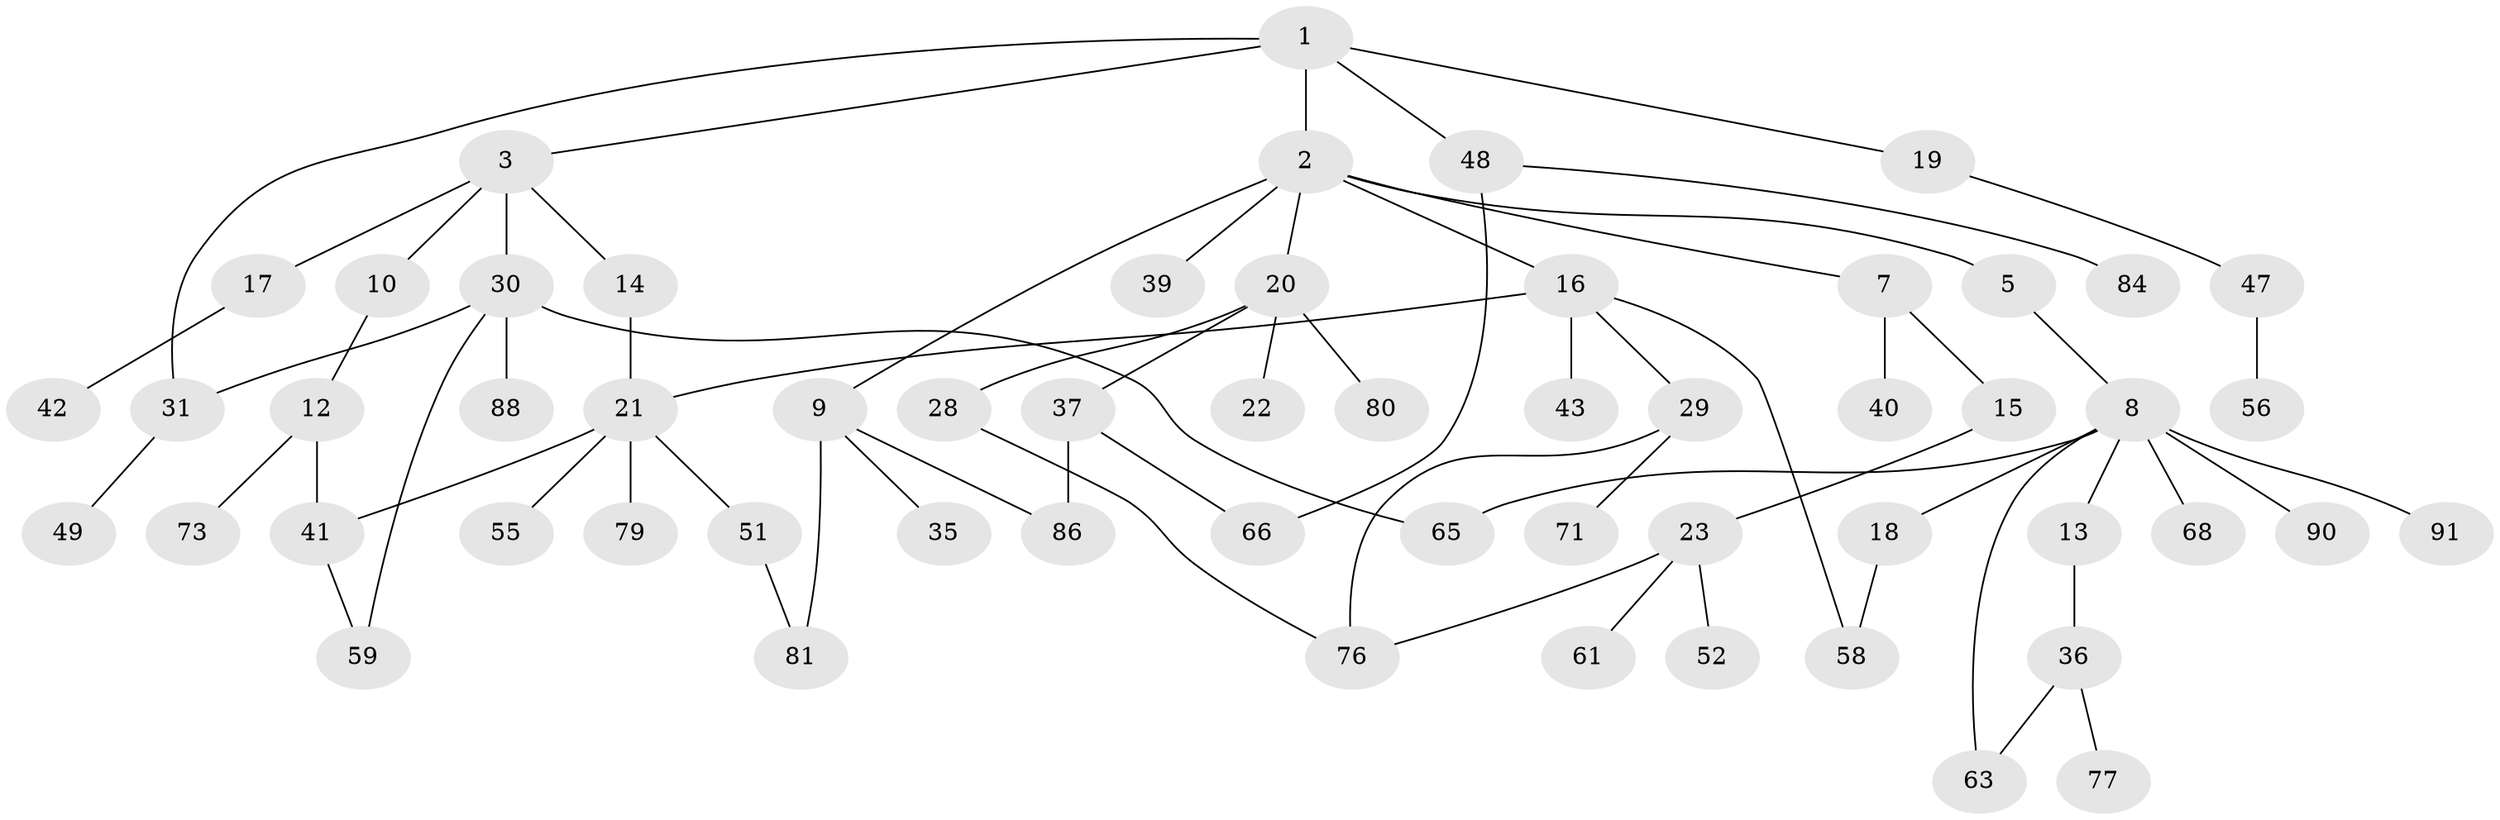 // Generated by graph-tools (version 1.1) at 2025/51/02/27/25 19:51:37]
// undirected, 58 vertices, 69 edges
graph export_dot {
graph [start="1"]
  node [color=gray90,style=filled];
  1 [super="+44"];
  2 [super="+4"];
  3 [super="+6"];
  5 [super="+34"];
  7 [super="+45"];
  8 [super="+11"];
  9 [super="+60"];
  10 [super="+70"];
  12 [super="+27"];
  13 [super="+33"];
  14 [super="+26"];
  15 [super="+92"];
  16 [super="+25"];
  17 [super="+89"];
  18 [super="+82"];
  19;
  20 [super="+24"];
  21 [super="+46"];
  22 [super="+38"];
  23 [super="+78"];
  28 [super="+57"];
  29;
  30 [super="+62"];
  31 [super="+32"];
  35;
  36 [super="+72"];
  37 [super="+54"];
  39 [super="+64"];
  40 [super="+74"];
  41 [super="+50"];
  42;
  43 [super="+67"];
  47;
  48 [super="+83"];
  49 [super="+53"];
  51;
  52;
  55;
  56 [super="+75"];
  58;
  59 [super="+69"];
  61;
  63 [super="+87"];
  65;
  66;
  68;
  71 [super="+85"];
  73;
  76;
  77;
  79;
  80;
  81;
  84;
  86;
  88;
  90;
  91;
  1 -- 2;
  1 -- 3;
  1 -- 19;
  1 -- 48;
  1 -- 31;
  2 -- 5;
  2 -- 9;
  2 -- 16;
  2 -- 20;
  2 -- 7;
  2 -- 39;
  3 -- 14;
  3 -- 17;
  3 -- 30;
  3 -- 10;
  5 -- 8 [weight=2];
  7 -- 15;
  7 -- 40;
  8 -- 13;
  8 -- 18;
  8 -- 68;
  8 -- 90;
  8 -- 65;
  8 -- 91;
  8 -- 63;
  9 -- 35;
  9 -- 81;
  9 -- 86;
  10 -- 12;
  12 -- 73;
  12 -- 41;
  13 -- 36;
  14 -- 21;
  15 -- 23;
  16 -- 29;
  16 -- 21;
  16 -- 58;
  16 -- 43;
  17 -- 42;
  18 -- 58;
  19 -- 47;
  20 -- 22;
  20 -- 80;
  20 -- 37;
  20 -- 28;
  21 -- 79;
  21 -- 51;
  21 -- 55;
  21 -- 41;
  23 -- 52;
  23 -- 61;
  23 -- 76;
  28 -- 76;
  29 -- 71;
  29 -- 76;
  30 -- 31;
  30 -- 59;
  30 -- 88;
  30 -- 65;
  31 -- 49;
  36 -- 63;
  36 -- 77;
  37 -- 66;
  37 -- 86;
  41 -- 59;
  47 -- 56;
  48 -- 66;
  48 -- 84;
  51 -- 81;
}
